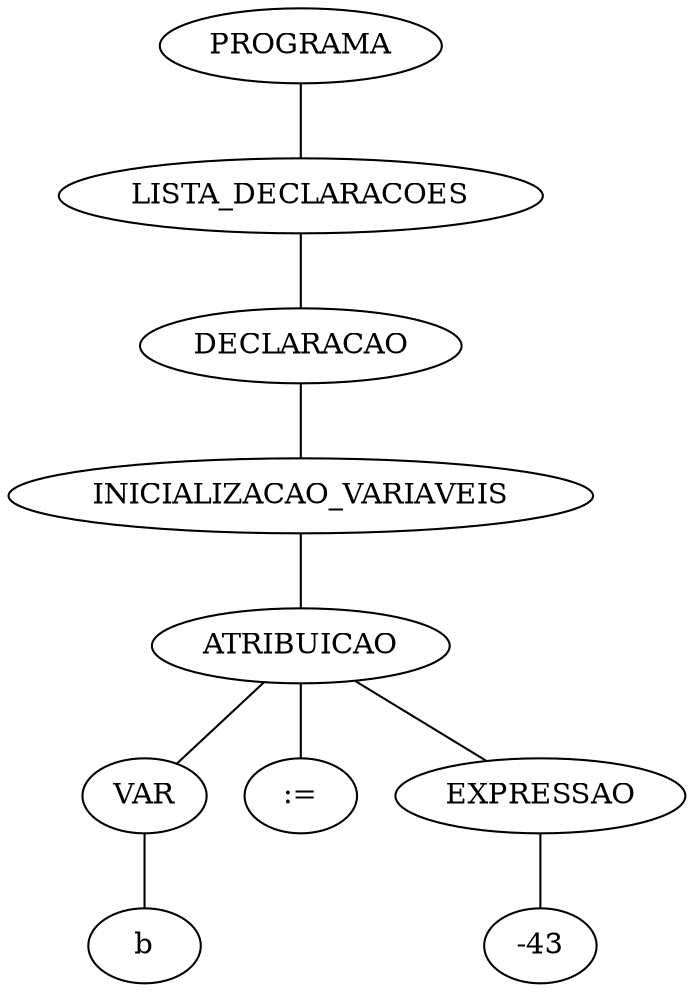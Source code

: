 strict graph G {
    16253616 [label="PROGRAMA"];
    16253712 [label="LISTA_DECLARACOES"];
    16253616 -- 16253712;
    16253712 [label="LISTA_DECLARACOES"];
    16253808 [label="DECLARACAO"];
    16253712 -- 16253808;
    16253808 [label="DECLARACAO"];
    16253936 [label="INICIALIZACAO_VARIAVEIS"];
    16253808 -- 16253936;
    16253936 [label="INICIALIZACAO_VARIAVEIS"];
    16254032 [label="ATRIBUICAO"];
    16253936 -- 16254032;
    16254032 [label="ATRIBUICAO"];
    16254128 [label="VAR"];
    16254032 -- 16254128;
    16254320 [label=":="];
    16254032 -- 16254320;
    16254512 [label="EXPRESSAO"];
    16254032 -- 16254512;
    16254128 [label="VAR"];
    16254224 [label="b"];
    16254128 -- 16254224;
    16254224 [label="b"];
    16254320 [label=":="];
    16254512 [label="EXPRESSAO"];
    16248848 [label="-43"];
    16254512 -- 16248848;
    16248848 [label="-43"];
}